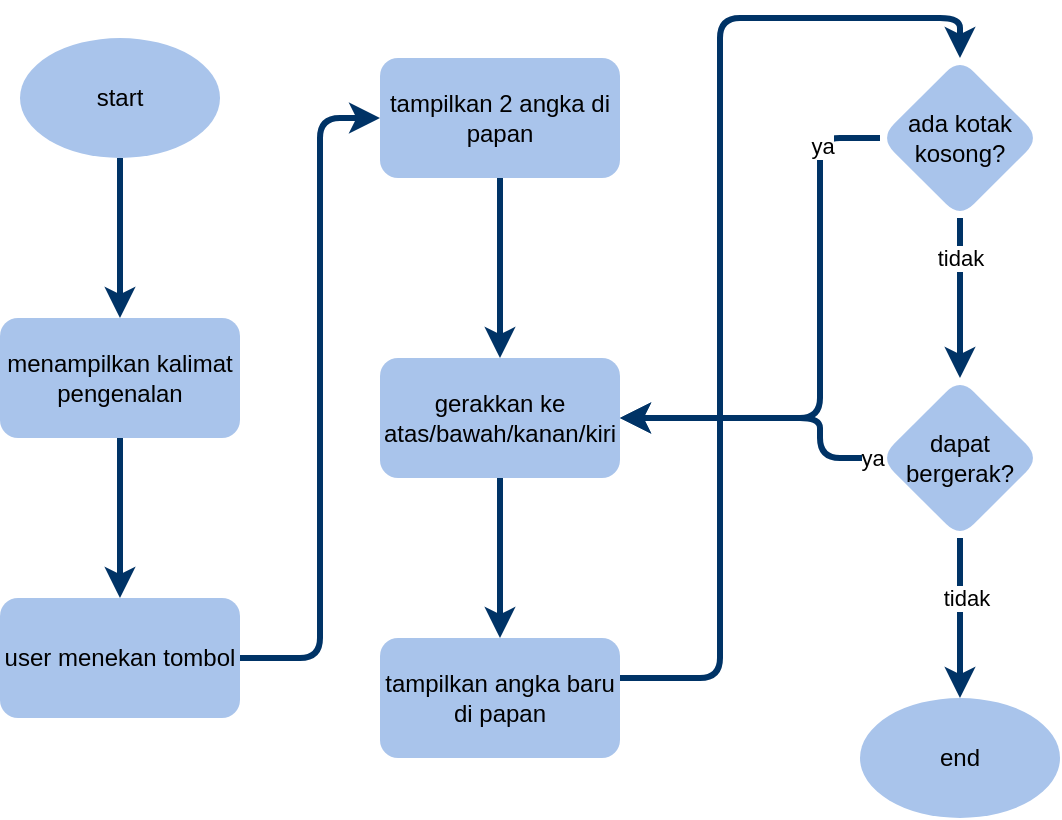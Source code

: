 <mxfile version="14.0.1" type="github" pages="4">
  <diagram id="T2UT2bo1Ak-v4aJfg-jY" name="program">
    <mxGraphModel dx="1038" dy="1725" grid="1" gridSize="10" guides="1" tooltips="1" connect="1" arrows="1" fold="1" page="1" pageScale="1" pageWidth="827" pageHeight="1169" math="0" shadow="0">
      <root>
        <mxCell id="Y4s4Qlk-AK0nIqDz4730-0" />
        <mxCell id="Y4s4Qlk-AK0nIqDz4730-1" parent="Y4s4Qlk-AK0nIqDz4730-0" />
        <mxCell id="zIXlKLe2HgzTRJqo0AAv-16" value="" style="edgeStyle=orthogonalEdgeStyle;orthogonalLoop=1;jettySize=auto;html=1;fillColor=#eeeeee;strokeWidth=3;strokeColor=#003366;rounded=1;" parent="Y4s4Qlk-AK0nIqDz4730-1" source="Y4s4Qlk-AK0nIqDz4730-2" target="zIXlKLe2HgzTRJqo0AAv-15" edge="1">
          <mxGeometry relative="1" as="geometry" />
        </mxCell>
        <mxCell id="Y4s4Qlk-AK0nIqDz4730-2" value="tampilkan 2 angka di papan" style="rounded=1;whiteSpace=wrap;html=1;strokeColor=none;fillColor=#A9C4EB;" parent="Y4s4Qlk-AK0nIqDz4730-1" vertex="1">
          <mxGeometry x="330" y="-310" width="120" height="60" as="geometry" />
        </mxCell>
        <mxCell id="C9TWbiOwn15Tb-WQ4l_E-3" value="" style="edgeStyle=orthogonalEdgeStyle;orthogonalLoop=1;jettySize=auto;html=1;fillColor=#eeeeee;strokeWidth=3;strokeColor=#003366;rounded=1;" edge="1" parent="Y4s4Qlk-AK0nIqDz4730-1" source="zIXlKLe2HgzTRJqo0AAv-0" target="C9TWbiOwn15Tb-WQ4l_E-1">
          <mxGeometry relative="1" as="geometry" />
        </mxCell>
        <mxCell id="zIXlKLe2HgzTRJqo0AAv-0" value="start" style="strokeWidth=1;html=1;shape=mxgraph.flowchart.start_1;whiteSpace=wrap;strokeColor=none;fillColor=#A9C4EB;" parent="Y4s4Qlk-AK0nIqDz4730-1" vertex="1">
          <mxGeometry x="150" y="-320" width="100" height="60" as="geometry" />
        </mxCell>
        <mxCell id="zIXlKLe2HgzTRJqo0AAv-19" value="" style="edgeStyle=orthogonalEdgeStyle;orthogonalLoop=1;jettySize=auto;html=1;fillColor=#eeeeee;strokeWidth=3;strokeColor=#003366;rounded=1;" parent="Y4s4Qlk-AK0nIqDz4730-1" source="zIXlKLe2HgzTRJqo0AAv-15" target="zIXlKLe2HgzTRJqo0AAv-18" edge="1">
          <mxGeometry relative="1" as="geometry" />
        </mxCell>
        <mxCell id="zIXlKLe2HgzTRJqo0AAv-15" value="gerakkan ke atas/bawah/kanan/kiri" style="whiteSpace=wrap;html=1;rounded=1;strokeColor=none;fillColor=#A9C4EB;" parent="Y4s4Qlk-AK0nIqDz4730-1" vertex="1">
          <mxGeometry x="330" y="-160" width="120" height="60" as="geometry" />
        </mxCell>
        <mxCell id="zIXlKLe2HgzTRJqo0AAv-21" value="" style="edgeStyle=orthogonalEdgeStyle;orthogonalLoop=1;jettySize=auto;html=1;strokeWidth=3;strokeColor=#003366;rounded=1;" parent="Y4s4Qlk-AK0nIqDz4730-1" source="zIXlKLe2HgzTRJqo0AAv-18" target="zIXlKLe2HgzTRJqo0AAv-20" edge="1">
          <mxGeometry relative="1" as="geometry">
            <Array as="points">
              <mxPoint x="500" />
              <mxPoint x="500" y="-330" />
              <mxPoint x="620" y="-330" />
            </Array>
          </mxGeometry>
        </mxCell>
        <mxCell id="zIXlKLe2HgzTRJqo0AAv-18" value="tampilkan angka baru di papan" style="whiteSpace=wrap;html=1;rounded=1;strokeColor=none;fillColor=#A9C4EB;" parent="Y4s4Qlk-AK0nIqDz4730-1" vertex="1">
          <mxGeometry x="330" y="-20" width="120" height="60" as="geometry" />
        </mxCell>
        <mxCell id="zIXlKLe2HgzTRJqo0AAv-23" value="" style="edgeStyle=orthogonalEdgeStyle;orthogonalLoop=1;jettySize=auto;html=1;strokeWidth=3;strokeColor=#003366;rounded=1;" parent="Y4s4Qlk-AK0nIqDz4730-1" source="zIXlKLe2HgzTRJqo0AAv-20" target="zIXlKLe2HgzTRJqo0AAv-22" edge="1">
          <mxGeometry relative="1" as="geometry" />
        </mxCell>
        <mxCell id="zIXlKLe2HgzTRJqo0AAv-30" value="tidak" style="edgeLabel;html=1;align=center;verticalAlign=middle;resizable=0;points=[];" parent="zIXlKLe2HgzTRJqo0AAv-23" vertex="1" connectable="0">
          <mxGeometry x="-0.77" y="1" relative="1" as="geometry">
            <mxPoint x="-1" y="11" as="offset" />
          </mxGeometry>
        </mxCell>
        <mxCell id="zIXlKLe2HgzTRJqo0AAv-27" style="edgeStyle=orthogonalEdgeStyle;orthogonalLoop=1;jettySize=auto;html=1;exitX=0;exitY=0.5;exitDx=0;exitDy=0;entryX=1;entryY=0.5;entryDx=0;entryDy=0;strokeWidth=3;strokeColor=#003366;rounded=1;" parent="Y4s4Qlk-AK0nIqDz4730-1" source="zIXlKLe2HgzTRJqo0AAv-20" target="zIXlKLe2HgzTRJqo0AAv-15" edge="1">
          <mxGeometry relative="1" as="geometry">
            <Array as="points">
              <mxPoint x="550" y="-270" />
              <mxPoint x="550" y="-130" />
            </Array>
          </mxGeometry>
        </mxCell>
        <mxCell id="zIXlKLe2HgzTRJqo0AAv-29" value="ya" style="edgeLabel;html=1;align=center;verticalAlign=middle;resizable=0;points=[];" parent="zIXlKLe2HgzTRJqo0AAv-27" vertex="1" connectable="0">
          <mxGeometry x="-0.781" y="4" relative="1" as="geometry">
            <mxPoint as="offset" />
          </mxGeometry>
        </mxCell>
        <mxCell id="zIXlKLe2HgzTRJqo0AAv-20" value="ada kotak kosong?" style="rhombus;whiteSpace=wrap;html=1;rounded=1;strokeColor=none;fillColor=#A9C4EB;" parent="Y4s4Qlk-AK0nIqDz4730-1" vertex="1">
          <mxGeometry x="580" y="-310" width="80" height="80" as="geometry" />
        </mxCell>
        <mxCell id="zIXlKLe2HgzTRJqo0AAv-26" value="" style="edgeStyle=orthogonalEdgeStyle;orthogonalLoop=1;jettySize=auto;html=1;strokeWidth=3;strokeColor=#003366;rounded=1;" parent="Y4s4Qlk-AK0nIqDz4730-1" source="zIXlKLe2HgzTRJqo0AAv-22" target="zIXlKLe2HgzTRJqo0AAv-25" edge="1">
          <mxGeometry relative="1" as="geometry">
            <Array as="points">
              <mxPoint x="620" y="-10" />
              <mxPoint x="620" y="-10" />
            </Array>
          </mxGeometry>
        </mxCell>
        <mxCell id="zIXlKLe2HgzTRJqo0AAv-31" value="tidak" style="edgeLabel;html=1;align=center;verticalAlign=middle;resizable=0;points=[];" parent="zIXlKLe2HgzTRJqo0AAv-26" vertex="1" connectable="0">
          <mxGeometry x="-0.245" y="3" relative="1" as="geometry">
            <mxPoint as="offset" />
          </mxGeometry>
        </mxCell>
        <mxCell id="zIXlKLe2HgzTRJqo0AAv-28" style="edgeStyle=orthogonalEdgeStyle;orthogonalLoop=1;jettySize=auto;html=1;exitX=0;exitY=0.5;exitDx=0;exitDy=0;entryX=1;entryY=0.5;entryDx=0;entryDy=0;strokeWidth=3;strokeColor=#003366;rounded=1;" parent="Y4s4Qlk-AK0nIqDz4730-1" source="zIXlKLe2HgzTRJqo0AAv-22" target="zIXlKLe2HgzTRJqo0AAv-15" edge="1">
          <mxGeometry relative="1" as="geometry">
            <Array as="points">
              <mxPoint x="550" y="-110" />
              <mxPoint x="550" y="-130" />
            </Array>
          </mxGeometry>
        </mxCell>
        <mxCell id="zIXlKLe2HgzTRJqo0AAv-32" value="ya" style="edgeLabel;html=1;align=center;verticalAlign=middle;resizable=0;points=[];" parent="zIXlKLe2HgzTRJqo0AAv-28" vertex="1" connectable="0">
          <mxGeometry x="-0.939" relative="1" as="geometry">
            <mxPoint as="offset" />
          </mxGeometry>
        </mxCell>
        <mxCell id="zIXlKLe2HgzTRJqo0AAv-22" value="dapat bergerak?" style="rhombus;whiteSpace=wrap;html=1;rounded=1;strokeColor=none;fillColor=#A9C4EB;" parent="Y4s4Qlk-AK0nIqDz4730-1" vertex="1">
          <mxGeometry x="580" y="-150" width="80" height="80" as="geometry" />
        </mxCell>
        <mxCell id="zIXlKLe2HgzTRJqo0AAv-25" value="end" style="strokeWidth=1;html=1;shape=mxgraph.flowchart.start_1;whiteSpace=wrap;strokeColor=none;fillColor=#A9C4EB;" parent="Y4s4Qlk-AK0nIqDz4730-1" vertex="1">
          <mxGeometry x="570" y="10" width="100" height="60" as="geometry" />
        </mxCell>
        <mxCell id="C9TWbiOwn15Tb-WQ4l_E-0" value="" style="edgeStyle=orthogonalEdgeStyle;orthogonalLoop=1;jettySize=auto;html=1;fillColor=#eeeeee;strokeWidth=3;strokeColor=#003366;rounded=1;" edge="1" parent="Y4s4Qlk-AK0nIqDz4730-1" source="C9TWbiOwn15Tb-WQ4l_E-1" target="C9TWbiOwn15Tb-WQ4l_E-2">
          <mxGeometry relative="1" as="geometry" />
        </mxCell>
        <mxCell id="C9TWbiOwn15Tb-WQ4l_E-1" value="menampilkan kalimat pengenalan" style="whiteSpace=wrap;html=1;strokeWidth=1;rounded=1;glass=0;strokeColor=none;fillColor=#A9C4EB;" vertex="1" parent="Y4s4Qlk-AK0nIqDz4730-1">
          <mxGeometry x="140" y="-180" width="120" height="60" as="geometry" />
        </mxCell>
        <mxCell id="C9TWbiOwn15Tb-WQ4l_E-4" value="" style="edgeStyle=orthogonalEdgeStyle;orthogonalLoop=1;jettySize=auto;html=1;exitX=1;exitY=0.5;exitDx=0;exitDy=0;entryX=0;entryY=0.5;entryDx=0;entryDy=0;fillColor=#eeeeee;strokeWidth=3;strokeColor=#003366;rounded=1;" edge="1" parent="Y4s4Qlk-AK0nIqDz4730-1" source="C9TWbiOwn15Tb-WQ4l_E-2" target="Y4s4Qlk-AK0nIqDz4730-2">
          <mxGeometry relative="1" as="geometry">
            <mxPoint x="260" y="-100" as="sourcePoint" />
            <Array as="points">
              <mxPoint x="300" y="-10" />
              <mxPoint x="300" y="-280" />
            </Array>
          </mxGeometry>
        </mxCell>
        <mxCell id="C9TWbiOwn15Tb-WQ4l_E-2" value="user menekan tombol" style="whiteSpace=wrap;html=1;strokeWidth=1;rounded=1;strokeColor=none;fillColor=#A9C4EB;" vertex="1" parent="Y4s4Qlk-AK0nIqDz4730-1">
          <mxGeometry x="140" y="-40" width="120" height="60" as="geometry" />
        </mxCell>
      </root>
    </mxGraphModel>
  </diagram>
  <diagram id="WUv8m9_v2FEr9Gl5PyzX" name="hipo">
    <mxGraphModel dx="1038" dy="556" grid="1" gridSize="10" guides="1" tooltips="1" connect="1" arrows="1" fold="1" page="1" pageScale="1" pageWidth="827" pageHeight="1169" math="0" shadow="0">
      <root>
        <mxCell id="J490jO19RQLcvETdYB3l-0" />
        <mxCell id="J490jO19RQLcvETdYB3l-1" parent="J490jO19RQLcvETdYB3l-0" />
        <mxCell id="J490jO19RQLcvETdYB3l-4" value="" style="edgeStyle=orthogonalEdgeStyle;orthogonalLoop=1;jettySize=auto;html=1;strokeWidth=3;strokeColor=#003366;rounded=1;" parent="J490jO19RQLcvETdYB3l-1" source="J490jO19RQLcvETdYB3l-2" target="J490jO19RQLcvETdYB3l-3" edge="1">
          <mxGeometry relative="1" as="geometry">
            <Array as="points">
              <mxPoint x="414" y="130" />
              <mxPoint x="90" y="130" />
            </Array>
          </mxGeometry>
        </mxCell>
        <mxCell id="2frOQ8A8OxgFI9AzfBDg-1" value="" style="edgeStyle=orthogonalEdgeStyle;orthogonalLoop=1;jettySize=auto;html=1;strokeWidth=3;strokeColor=#003366;rounded=1;" parent="J490jO19RQLcvETdYB3l-1" source="J490jO19RQLcvETdYB3l-2" target="2frOQ8A8OxgFI9AzfBDg-0" edge="1">
          <mxGeometry relative="1" as="geometry" />
        </mxCell>
        <mxCell id="mZYsYZGWJdY1S_dB_Dcn-1" value="" style="edgeStyle=orthogonalEdgeStyle;orthogonalLoop=1;jettySize=auto;html=1;strokeWidth=3;strokeColor=#003366;rounded=1;" parent="J490jO19RQLcvETdYB3l-1" source="J490jO19RQLcvETdYB3l-2" target="mZYsYZGWJdY1S_dB_Dcn-0" edge="1">
          <mxGeometry relative="1" as="geometry">
            <Array as="points">
              <mxPoint x="414" y="130" />
              <mxPoint x="700" y="130" />
            </Array>
          </mxGeometry>
        </mxCell>
        <mxCell id="J490jO19RQLcvETdYB3l-2" value="sistem game 2048" style="rounded=0;whiteSpace=wrap;html=1;fillColor=#A9C4EB;strokeColor=none;glass=0;sketch=0;" parent="J490jO19RQLcvETdYB3l-1" vertex="1">
          <mxGeometry x="354" y="40" width="120" height="60" as="geometry" />
        </mxCell>
        <mxCell id="cxbXZ9GZxJAZjIofKFGW-1" value="" style="edgeStyle=orthogonalEdgeStyle;orthogonalLoop=1;jettySize=auto;html=1;strokeWidth=3;strokeColor=#003366;rounded=1;" parent="J490jO19RQLcvETdYB3l-1" source="J490jO19RQLcvETdYB3l-3" target="cxbXZ9GZxJAZjIofKFGW-0" edge="1">
          <mxGeometry relative="1" as="geometry" />
        </mxCell>
        <mxCell id="J490jO19RQLcvETdYB3l-3" value="entry perintah" style="rounded=0;whiteSpace=wrap;html=1;fillColor=#A9C4EB;strokeColor=none;glass=0;sketch=0;" parent="J490jO19RQLcvETdYB3l-1" vertex="1">
          <mxGeometry x="30" y="180" width="120" height="60" as="geometry" />
        </mxCell>
        <mxCell id="cxbXZ9GZxJAZjIofKFGW-7" value="" style="edgeStyle=orthogonalEdgeStyle;orthogonalLoop=1;jettySize=auto;html=1;strokeWidth=3;strokeColor=#003366;rounded=1;" parent="J490jO19RQLcvETdYB3l-1" source="2frOQ8A8OxgFI9AzfBDg-0" target="cxbXZ9GZxJAZjIofKFGW-6" edge="1">
          <mxGeometry relative="1" as="geometry" />
        </mxCell>
        <mxCell id="2frOQ8A8OxgFI9AzfBDg-0" value="operasi game" style="rounded=0;whiteSpace=wrap;html=1;fillColor=#A9C4EB;strokeColor=none;glass=0;sketch=0;" parent="J490jO19RQLcvETdYB3l-1" vertex="1">
          <mxGeometry x="354" y="180" width="120" height="60" as="geometry" />
        </mxCell>
        <mxCell id="cxbXZ9GZxJAZjIofKFGW-16" value="" style="edgeStyle=orthogonalEdgeStyle;orthogonalLoop=1;jettySize=auto;html=1;strokeWidth=3;strokeColor=#003366;rounded=1;" parent="J490jO19RQLcvETdYB3l-1" source="mZYsYZGWJdY1S_dB_Dcn-0" target="cxbXZ9GZxJAZjIofKFGW-15" edge="1">
          <mxGeometry relative="1" as="geometry" />
        </mxCell>
        <mxCell id="mZYsYZGWJdY1S_dB_Dcn-0" value="hasil" style="rounded=0;whiteSpace=wrap;html=1;fillColor=#A9C4EB;strokeColor=none;glass=0;sketch=0;" parent="J490jO19RQLcvETdYB3l-1" vertex="1">
          <mxGeometry x="640" y="180" width="120" height="60" as="geometry" />
        </mxCell>
        <mxCell id="cxbXZ9GZxJAZjIofKFGW-4" value="" style="edgeStyle=orthogonalEdgeStyle;orthogonalLoop=1;jettySize=auto;html=1;strokeWidth=3;strokeColor=#003366;rounded=1;exitX=0.5;exitY=1;exitDx=0;exitDy=0;entryX=0.5;entryY=0;entryDx=0;entryDy=0;" parent="J490jO19RQLcvETdYB3l-1" source="cxbXZ9GZxJAZjIofKFGW-0" target="cxbXZ9GZxJAZjIofKFGW-3" edge="1">
          <mxGeometry relative="1" as="geometry">
            <Array as="points">
              <mxPoint x="90" y="420" />
              <mxPoint x="90" y="420" />
            </Array>
          </mxGeometry>
        </mxCell>
        <mxCell id="cxbXZ9GZxJAZjIofKFGW-0" value="user" style="rounded=0;whiteSpace=wrap;html=1;fillColor=#A9C4EB;strokeColor=none;glass=0;sketch=0;" parent="J490jO19RQLcvETdYB3l-1" vertex="1">
          <mxGeometry x="30" y="320" width="120" height="60" as="geometry" />
        </mxCell>
        <mxCell id="cxbXZ9GZxJAZjIofKFGW-3" value="input perintah menekan tombol" style="rounded=0;whiteSpace=wrap;html=1;fillColor=#A9C4EB;strokeColor=none;glass=0;sketch=0;" parent="J490jO19RQLcvETdYB3l-1" vertex="1">
          <mxGeometry x="30" y="460" width="120" height="60" as="geometry" />
        </mxCell>
        <mxCell id="cxbXZ9GZxJAZjIofKFGW-5" value="menjalankan aplikasi" style="rounded=0;whiteSpace=wrap;html=1;fillColor=#A9C4EB;strokeColor=none;glass=0;sketch=0;" parent="J490jO19RQLcvETdYB3l-1" vertex="1">
          <mxGeometry x="30" y="520" width="120" height="60" as="geometry" />
        </mxCell>
        <mxCell id="cxbXZ9GZxJAZjIofKFGW-9" value="" style="edgeStyle=orthogonalEdgeStyle;orthogonalLoop=1;jettySize=auto;html=1;strokeWidth=3;strokeColor=#003366;rounded=1;" parent="J490jO19RQLcvETdYB3l-1" source="cxbXZ9GZxJAZjIofKFGW-6" target="cxbXZ9GZxJAZjIofKFGW-8" edge="1">
          <mxGeometry relative="1" as="geometry" />
        </mxCell>
        <mxCell id="cxbXZ9GZxJAZjIofKFGW-6" value="menekan tombol sesuai perintah" style="rounded=0;whiteSpace=wrap;html=1;fillColor=#A9C4EB;strokeColor=none;glass=0;sketch=0;" parent="J490jO19RQLcvETdYB3l-1" vertex="1">
          <mxGeometry x="354" y="320" width="120" height="60" as="geometry" />
        </mxCell>
        <mxCell id="cxbXZ9GZxJAZjIofKFGW-8" value="tombol panah kanan" style="rounded=0;whiteSpace=wrap;html=1;fillColor=#A9C4EB;strokeColor=none;glass=0;sketch=0;" parent="J490jO19RQLcvETdYB3l-1" vertex="1">
          <mxGeometry x="354" y="460" width="120" height="60" as="geometry" />
        </mxCell>
        <mxCell id="cxbXZ9GZxJAZjIofKFGW-10" value="tombol panah kiri" style="rounded=0;whiteSpace=wrap;html=1;fillColor=#A9C4EB;strokeColor=none;glass=0;sketch=0;" parent="J490jO19RQLcvETdYB3l-1" vertex="1">
          <mxGeometry x="354" y="520" width="120" height="60" as="geometry" />
        </mxCell>
        <mxCell id="cxbXZ9GZxJAZjIofKFGW-11" value="tombol panah atas" style="rounded=0;whiteSpace=wrap;html=1;fillColor=#A9C4EB;strokeColor=none;glass=0;sketch=0;" parent="J490jO19RQLcvETdYB3l-1" vertex="1">
          <mxGeometry x="354" y="580" width="120" height="60" as="geometry" />
        </mxCell>
        <mxCell id="cxbXZ9GZxJAZjIofKFGW-12" value="tombol panah bawah" style="rounded=0;whiteSpace=wrap;html=1;fillColor=#A9C4EB;strokeColor=none;glass=0;sketch=0;" parent="J490jO19RQLcvETdYB3l-1" vertex="1">
          <mxGeometry x="354" y="640" width="120" height="60" as="geometry" />
        </mxCell>
        <mxCell id="cxbXZ9GZxJAZjIofKFGW-14" value="tombol lain" style="rounded=0;whiteSpace=wrap;html=1;fillColor=#A9C4EB;strokeColor=none;glass=0;sketch=0;" parent="J490jO19RQLcvETdYB3l-1" vertex="1">
          <mxGeometry x="354" y="700" width="120" height="60" as="geometry" />
        </mxCell>
        <mxCell id="cxbXZ9GZxJAZjIofKFGW-18" value="" style="edgeStyle=orthogonalEdgeStyle;orthogonalLoop=1;jettySize=auto;html=1;strokeWidth=3;strokeColor=#003366;rounded=1;" parent="J490jO19RQLcvETdYB3l-1" source="cxbXZ9GZxJAZjIofKFGW-15" target="cxbXZ9GZxJAZjIofKFGW-17" edge="1">
          <mxGeometry relative="1" as="geometry" />
        </mxCell>
        <mxCell id="cxbXZ9GZxJAZjIofKFGW-15" value="hasil akhir game" style="rounded=0;whiteSpace=wrap;html=1;fillColor=#A9C4EB;strokeColor=none;glass=0;sketch=0;" parent="J490jO19RQLcvETdYB3l-1" vertex="1">
          <mxGeometry x="640" y="320" width="120" height="60" as="geometry" />
        </mxCell>
        <mxCell id="cxbXZ9GZxJAZjIofKFGW-17" value="game over" style="rounded=0;whiteSpace=wrap;html=1;fillColor=#A9C4EB;strokeColor=none;glass=0;sketch=0;" parent="J490jO19RQLcvETdYB3l-1" vertex="1">
          <mxGeometry x="640" y="460" width="120" height="60" as="geometry" />
        </mxCell>
        <mxCell id="cxbXZ9GZxJAZjIofKFGW-19" value="berhasil 2048" style="rounded=0;whiteSpace=wrap;html=1;fillColor=#A9C4EB;strokeColor=none;glass=0;sketch=0;" parent="J490jO19RQLcvETdYB3l-1" vertex="1">
          <mxGeometry x="640" y="520" width="120" height="60" as="geometry" />
        </mxCell>
      </root>
    </mxGraphModel>
  </diagram>
  <diagram id="1dv3gUnPzZitTW4oHXJU" name="sistem">
    <mxGraphModel dx="1038" dy="556" grid="1" gridSize="10" guides="1" tooltips="1" connect="1" arrows="1" fold="1" page="1" pageScale="1" pageWidth="827" pageHeight="1169" math="0" shadow="0">
      <root>
        <mxCell id="_xPvOF3T2u11-w171iyG-0" />
        <mxCell id="_xPvOF3T2u11-w171iyG-1" parent="_xPvOF3T2u11-w171iyG-0" />
        <mxCell id="_xPvOF3T2u11-w171iyG-6" value="" style="edgeStyle=orthogonalEdgeStyle;orthogonalLoop=1;jettySize=auto;html=1;strokeColor=#003366;rounded=1;strokeWidth=3;" parent="_xPvOF3T2u11-w171iyG-1" source="_xPvOF3T2u11-w171iyG-2" target="_xPvOF3T2u11-w171iyG-4" edge="1">
          <mxGeometry relative="1" as="geometry" />
        </mxCell>
        <mxCell id="_xPvOF3T2u11-w171iyG-2" value="start" style="strokeWidth=2;html=1;shape=mxgraph.flowchart.start_1;whiteSpace=wrap;fillColor=#A9C4EB;strokeColor=none;" parent="_xPvOF3T2u11-w171iyG-1" vertex="1">
          <mxGeometry x="160" y="80" width="100" height="60" as="geometry" />
        </mxCell>
        <mxCell id="_xPvOF3T2u11-w171iyG-3" value="end" style="strokeWidth=2;html=1;shape=mxgraph.flowchart.start_1;whiteSpace=wrap;fillColor=#A9C4EB;strokeColor=none;" parent="_xPvOF3T2u11-w171iyG-1" vertex="1">
          <mxGeometry x="160" y="585" width="100" height="60" as="geometry" />
        </mxCell>
        <mxCell id="_xPvOF3T2u11-w171iyG-7" value="" style="edgeStyle=orthogonalEdgeStyle;orthogonalLoop=1;jettySize=auto;html=1;strokeColor=#003366;rounded=1;strokeWidth=3;" parent="_xPvOF3T2u11-w171iyG-1" source="_xPvOF3T2u11-w171iyG-4" target="_xPvOF3T2u11-w171iyG-5" edge="1">
          <mxGeometry relative="1" as="geometry" />
        </mxCell>
        <mxCell id="_xPvOF3T2u11-w171iyG-4" value="entry perintah" style="rounded=1;whiteSpace=wrap;html=1;fillColor=#A9C4EB;strokeColor=none;" parent="_xPvOF3T2u11-w171iyG-1" vertex="1">
          <mxGeometry x="150" y="190" width="120" height="60" as="geometry" />
        </mxCell>
        <mxCell id="_xPvOF3T2u11-w171iyG-9" value="" style="edgeStyle=orthogonalEdgeStyle;orthogonalLoop=1;jettySize=auto;html=1;strokeColor=#003366;rounded=1;strokeWidth=3;" parent="_xPvOF3T2u11-w171iyG-1" source="_xPvOF3T2u11-w171iyG-5" target="_xPvOF3T2u11-w171iyG-8" edge="1">
          <mxGeometry relative="1" as="geometry" />
        </mxCell>
        <mxCell id="_xPvOF3T2u11-w171iyG-5" value="operasi game" style="rounded=1;whiteSpace=wrap;html=1;fillColor=#A9C4EB;strokeColor=none;" parent="_xPvOF3T2u11-w171iyG-1" vertex="1">
          <mxGeometry x="150" y="310" width="120" height="60" as="geometry" />
        </mxCell>
        <mxCell id="_xPvOF3T2u11-w171iyG-10" value="" style="edgeStyle=orthogonalEdgeStyle;orthogonalLoop=1;jettySize=auto;html=1;strokeColor=#003366;rounded=1;strokeWidth=3;" parent="_xPvOF3T2u11-w171iyG-1" source="_xPvOF3T2u11-w171iyG-8" target="_xPvOF3T2u11-w171iyG-3" edge="1">
          <mxGeometry relative="1" as="geometry" />
        </mxCell>
        <mxCell id="_xPvOF3T2u11-w171iyG-8" value="hasil" style="rounded=1;whiteSpace=wrap;html=1;fillColor=#A9C4EB;strokeColor=none;" parent="_xPvOF3T2u11-w171iyG-1" vertex="1">
          <mxGeometry x="150" y="450" width="120" height="60" as="geometry" />
        </mxCell>
      </root>
    </mxGraphModel>
  </diagram>
  <diagram id="RzwTDPZLGpbJmE8QnrEw" name="algoritma">
    <mxGraphModel dx="1038" dy="556" grid="1" gridSize="10" guides="1" tooltips="1" connect="1" arrows="1" fold="1" page="1" pageScale="1" pageWidth="827" pageHeight="1169" math="0" shadow="0">
      <root>
        <mxCell id="oW-Bp0QUXCfukwJRmE93-0" />
        <mxCell id="oW-Bp0QUXCfukwJRmE93-1" parent="oW-Bp0QUXCfukwJRmE93-0" />
      </root>
    </mxGraphModel>
  </diagram>
</mxfile>
